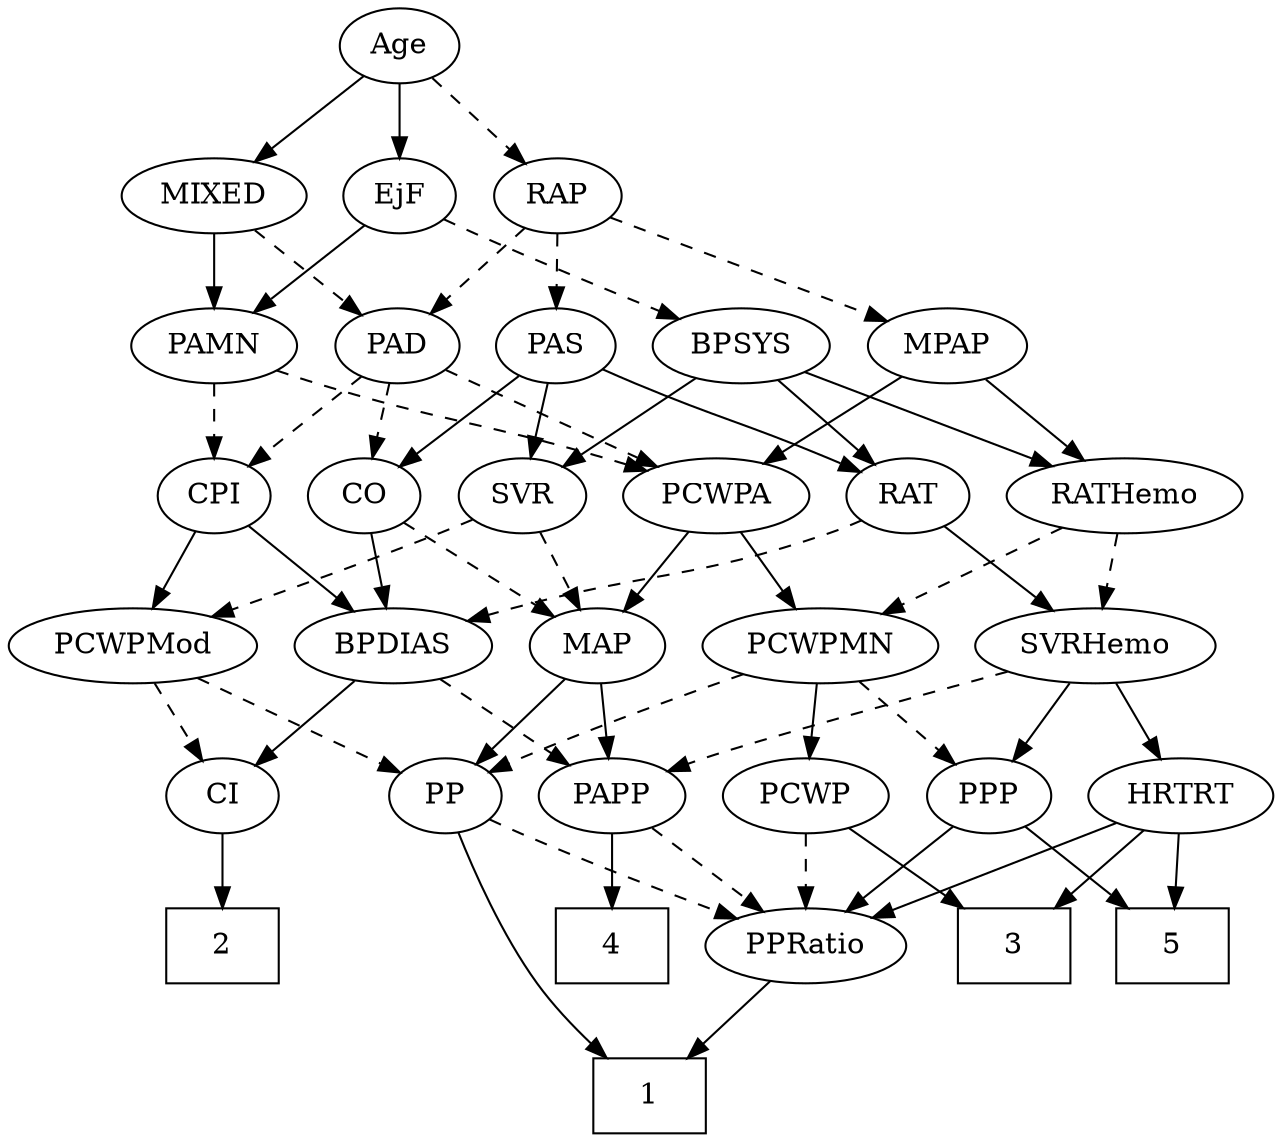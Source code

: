 strict digraph {
	graph [bb="0,0,551.64,540"];
	node [label="\N"];
	1	[height=0.5,
		pos="277,18",
		shape=box,
		width=0.75];
	2	[height=0.5,
		pos="85.995,90",
		shape=box,
		width=0.75];
	3	[height=0.5,
		pos="436,90",
		shape=box,
		width=0.75];
	4	[height=0.5,
		pos="262,90",
		shape=box,
		width=0.75];
	5	[height=0.5,
		pos="510,90",
		shape=box,
		width=0.75];
	Age	[height=0.5,
		pos="159,522",
		width=0.75];
	EjF	[height=0.5,
		pos="159,450",
		width=0.75];
	Age -> EjF	[pos="e,159,468.1 159,503.7 159,495.98 159,486.71 159,478.11",
		style=solid];
	RAP	[height=0.5,
		pos="232,450",
		width=0.77632];
	Age -> RAP	[pos="e,216.99,465.38 173.77,506.83 184.09,496.94 198.05,483.55 209.72,472.36",
		style=dashed];
	MIXED	[height=0.5,
		pos="73.995,450",
		width=1.1193];
	Age -> MIXED	[pos="e,92.4,466.16 142.61,507.5 130.59,497.61 114.02,483.96 100.18,472.56",
		style=solid];
	BPSYS	[height=0.5,
		pos="314,378",
		width=1.0471];
	EjF -> BPSYS	[pos="e,286.98,390.83 180.28,438.85 185.11,436.58 190.22,434.19 195,432 222.64,419.32 254.08,405.34 277.69,394.92",
		style=dashed];
	PAMN	[height=0.5,
		pos="73.995,378",
		width=1.011];
	EjF -> PAMN	[pos="e,92.1,393.91 142.61,435.5 130.51,425.54 113.8,411.78 99.902,400.34",
		style=solid];
	MPAP	[height=0.5,
		pos="405,378",
		width=0.97491];
	RAP -> MPAP	[pos="e,378.23,389.83 254.97,439.7 284,427.96 334.3,407.61 368.58,393.73",
		style=dashed];
	PAD	[height=0.5,
		pos="157,378",
		width=0.79437];
	RAP -> PAD	[pos="e,172.41,393.38 216.82,434.83 206.21,424.94 191.87,411.55 179.88,400.36",
		style=dashed];
	PAS	[height=0.5,
		pos="231,378",
		width=0.75];
	RAP -> PAS	[pos="e,231.24,396.1 231.75,431.7 231.64,423.98 231.51,414.71 231.38,406.11",
		style=dashed];
	MIXED -> PAD	[pos="e,140.43,392.97 92.005,433.81 103.93,423.75 119.71,410.44 132.74,399.46",
		style=dashed];
	MIXED -> PAMN	[pos="e,73.995,396.1 73.995,431.7 73.995,423.98 73.995,414.71 73.995,406.11",
		style=solid];
	RATHemo	[height=0.5,
		pos="489,306",
		width=1.3721];
	MPAP -> RATHemo	[pos="e,470.04,322.8 422.81,362.15 434.3,352.58 449.44,339.96 462.35,329.21",
		style=solid];
	PCWPA	[height=0.5,
		pos="307,306",
		width=1.1555];
	MPAP -> PCWPA	[pos="e,327.81,321.87 385.16,362.83 371.1,352.79 352,339.15 336.2,327.86",
		style=solid];
	BPSYS -> RATHemo	[pos="e,457.09,319.76 342.11,365.75 370.57,354.37 414.89,336.64 447.41,323.63",
		style=solid];
	RAT	[height=0.5,
		pos="394,306",
		width=0.75827];
	BPSYS -> RAT	[pos="e,378.3,320.74 331.35,361.81 342.81,351.78 357.97,338.52 370.5,327.55",
		style=solid];
	SVR	[height=0.5,
		pos="219,306",
		width=0.77632];
	BPSYS -> SVR	[pos="e,236.73,320.07 294.31,362.5 280,351.95 260.5,337.58 244.92,326.1",
		style=solid];
	CO	[height=0.5,
		pos="146,306",
		width=0.75];
	PAD -> CO	[pos="e,148.71,324.28 154.33,360.05 153.12,352.35 151.66,343.03 150.3,334.36",
		style=dashed];
	CPI	[height=0.5,
		pos="73.995,306",
		width=0.75];
	PAD -> CPI	[pos="e,90.077,320.56 140.6,363.17 128.35,352.85 111.44,338.58 97.725,327.01",
		style=dashed];
	PAD -> PCWPA	[pos="e,279.8,319.69 179.45,366.52 203.54,355.28 242.15,337.26 270.59,323.99",
		style=dashed];
	BPDIAS	[height=0.5,
		pos="164,234",
		width=1.1735];
	CO -> BPDIAS	[pos="e,159.55,252.28 150.35,288.05 152.36,280.26 154.78,270.82 157.03,262.08",
		style=solid];
	MAP	[height=0.5,
		pos="255,234",
		width=0.84854];
	CO -> MAP	[pos="e,235.12,247.76 164.98,292.81 182.01,281.87 207.24,265.67 226.66,253.2",
		style=dashed];
	PAS -> CO	[pos="e,162.33,320.46 214.61,363.5 202.02,353.14 184.46,338.67 170.25,326.97",
		style=solid];
	PAS -> RAT	[pos="e,372.4,317.48 252.21,366.7 257.04,364.44 262.18,362.09 267,360 306.9,342.7 318.09,341.3 358,324 359.61,323.3 361.26,322.57 362.92,\
321.83",
		style=solid];
	PAS -> SVR	[pos="e,221.96,324.28 228.09,360.05 226.77,352.35 225.17,343.03 223.69,334.36",
		style=solid];
	PAMN -> CPI	[pos="e,73.995,324.1 73.995,359.7 73.995,351.98 73.995,342.71 73.995,334.11",
		style=dashed];
	PAMN -> PCWPA	[pos="e,275.54,317.84 101.44,366.11 107.2,363.97 113.27,361.83 119,360 178.97,340.85 195.66,341.96 256,324 259.17,323.05 262.45,322.04 \
265.73,321.01",
		style=dashed];
	PCWPMN	[height=0.5,
		pos="354,234",
		width=1.3902];
	RATHemo -> PCWPMN	[pos="e,381.27,249.14 461.68,290.83 441.09,280.16 412.67,265.42 390.19,253.77",
		style=dashed];
	SVRHemo	[height=0.5,
		pos="472,234",
		width=1.3902];
	RATHemo -> SVRHemo	[pos="e,476.19,252.28 484.88,288.05 482.99,280.26 480.69,270.82 478.57,262.08",
		style=dashed];
	PCWPMod	[height=0.5,
		pos="51.995,234",
		width=1.4443];
	CPI -> PCWPMod	[pos="e,57.425,252.28 68.67,288.05 66.22,280.26 63.254,270.82 60.506,262.08",
		style=solid];
	CPI -> BPDIAS	[pos="e,144.64,250.05 90.924,291.83 103.81,281.81 121.82,267.81 136.73,256.21",
		style=solid];
	RAT -> SVRHemo	[pos="e,454.33,250.85 409.78,290.83 420.37,281.33 434.55,268.6 446.7,257.7",
		style=solid];
	RAT -> BPDIAS	[pos="e,195.71,245.98 372.96,294.23 368.12,291.99 362.94,289.77 358,288 296.29,265.9 277.91,270.38 215,252 211.86,251.08 208.63,250.1 \
205.39,249.09",
		style=dashed];
	SVR -> PCWPMod	[pos="e,85.019,248 196.76,294.59 191.91,292.38 186.8,290.08 182,288 152.94,275.41 119.9,261.95 94.4,251.75",
		style=dashed];
	SVR -> MAP	[pos="e,246.44,251.63 227.34,288.76 231.64,280.4 236.99,270.02 241.83,260.61",
		style=dashed];
	PP	[height=0.5,
		pos="185,162",
		width=0.75];
	PCWPMod -> PP	[pos="e,164.33,173.88 79.231,218.67 101.41,206.99 132.66,190.55 155.44,178.56",
		style=dashed];
	CI	[height=0.5,
		pos="85.995,162",
		width=0.75];
	PCWPMod -> CI	[pos="e,78.075,179.31 60.226,216.05 64.252,207.77 69.181,197.62 73.647,188.42",
		style=dashed];
	PCWPA -> PCWPMN	[pos="e,342.61,251.96 318.13,288.41 323.73,280.08 330.63,269.8 336.88,260.49",
		style=solid];
	PCWPA -> MAP	[pos="e,266.63,250.67 294.93,288.76 288.34,279.89 280.06,268.74 272.74,258.89",
		style=solid];
	PCWPMN -> PP	[pos="e,206.22,173.29 320.69,220.39 293.65,209.99 254.62,194.62 221,180 219.19,179.21 217.34,178.39 215.48,177.55",
		style=dashed];
	PPP	[height=0.5,
		pos="427,162",
		width=0.75];
	PCWPMN -> PPP	[pos="e,412.13,177.25 370.93,216.76 380.96,207.14 393.79,194.84 404.65,184.43",
		style=dashed];
	PCWP	[height=0.5,
		pos="347,162",
		width=0.97491];
	PCWPMN -> PCWP	[pos="e,348.71,180.1 352.27,215.7 351.49,207.98 350.57,198.71 349.71,190.11",
		style=solid];
	SVRHemo -> PPP	[pos="e,437.27,178.99 461.33,216.41 455.82,207.83 448.98,197.19 442.85,187.67",
		style=solid];
	PAPP	[height=0.5,
		pos="262,162",
		width=0.88464];
	SVRHemo -> PAPP	[pos="e,286.57,173.61 434.08,222.16 399.62,212.06 347.5,196.17 303,180 300.73,179.18 298.42,178.3 296.09,177.4",
		style=dashed];
	HRTRT	[height=0.5,
		pos="512,162",
		width=1.1013];
	SVRHemo -> HRTRT	[pos="e,502.4,179.79 481.68,216.05 486.4,207.8 492.17,197.7 497.4,188.54",
		style=solid];
	BPDIAS -> CI	[pos="e,101.41,176.83 146.68,217.46 135.57,207.49 121,194.41 108.92,183.58",
		style=solid];
	BPDIAS -> PAPP	[pos="e,242.9,176.64 184.78,218.15 199.29,207.79 218.8,193.86 234.58,182.58",
		style=dashed];
	MAP -> PP	[pos="e,199.34,177.35 240.15,218.15 230.37,208.37 217.4,195.4 206.5,184.5",
		style=solid];
	MAP -> PAPP	[pos="e,260.28,180.1 256.73,215.7 257.5,207.98 258.42,198.71 259.28,190.11",
		style=solid];
	PP -> 1	[pos="e,257.42,36.311 190.73,144.38 197.56,125.82 210.07,95.325 226,72 232.9,61.885 241.79,51.91 250.21,43.39",
		style=solid];
	PPRatio	[height=0.5,
		pos="347,90",
		width=1.1013];
	PP -> PPRatio	[pos="e,318.32,102.65 206.25,150.78 211.08,148.51 216.2,146.14 221,144 250.27,130.94 283.73,116.91 308.81,106.56",
		style=dashed];
	PPP -> 5	[pos="e,489.82,108.02 443.39,147.17 454.43,137.87 469.25,125.36 482.11,114.52",
		style=solid];
	PPP -> PPRatio	[pos="e,364.43,106.26 411.19,147.17 400.03,137.4 384.84,124.11 372.04,112.91",
		style=solid];
	PPRatio -> 1	[pos="e,294.29,36.292 331.11,73.116 322.37,64.373 311.33,53.334 301.51,43.51",
		style=solid];
	PCWP -> 3	[pos="e,414.12,108.2 365.44,146.5 377.16,137.28 392.6,125.13 406.06,114.55",
		style=solid];
	PCWP -> PPRatio	[pos="e,347,108.1 347,143.7 347,135.98 347,126.71 347,118.11",
		style=dashed];
	CI -> 2	[pos="e,85.995,108.1 85.995,143.7 85.995,135.98 85.995,126.71 85.995,118.11",
		style=solid];
	PAPP -> 4	[pos="e,262,108.1 262,143.7 262,135.98 262,126.71 262,118.11",
		style=solid];
	PAPP -> PPRatio	[pos="e,328.64,106.11 279.2,146.83 291.09,137.04 307.13,123.83 320.63,112.71",
		style=dashed];
	HRTRT -> 3	[pos="e,454.68,108.21 495.13,145.46 485.49,136.58 473.18,125.25 462.3,115.23",
		style=solid];
	HRTRT -> 5	[pos="e,510.48,108.1 511.5,143.7 511.28,135.98 511.02,126.71 510.77,118.11",
		style=solid];
	HRTRT -> PPRatio	[pos="e,374.85,102.82 484.01,149.13 456.54,137.48 414.5,119.64 384.23,106.8",
		style=solid];
}
